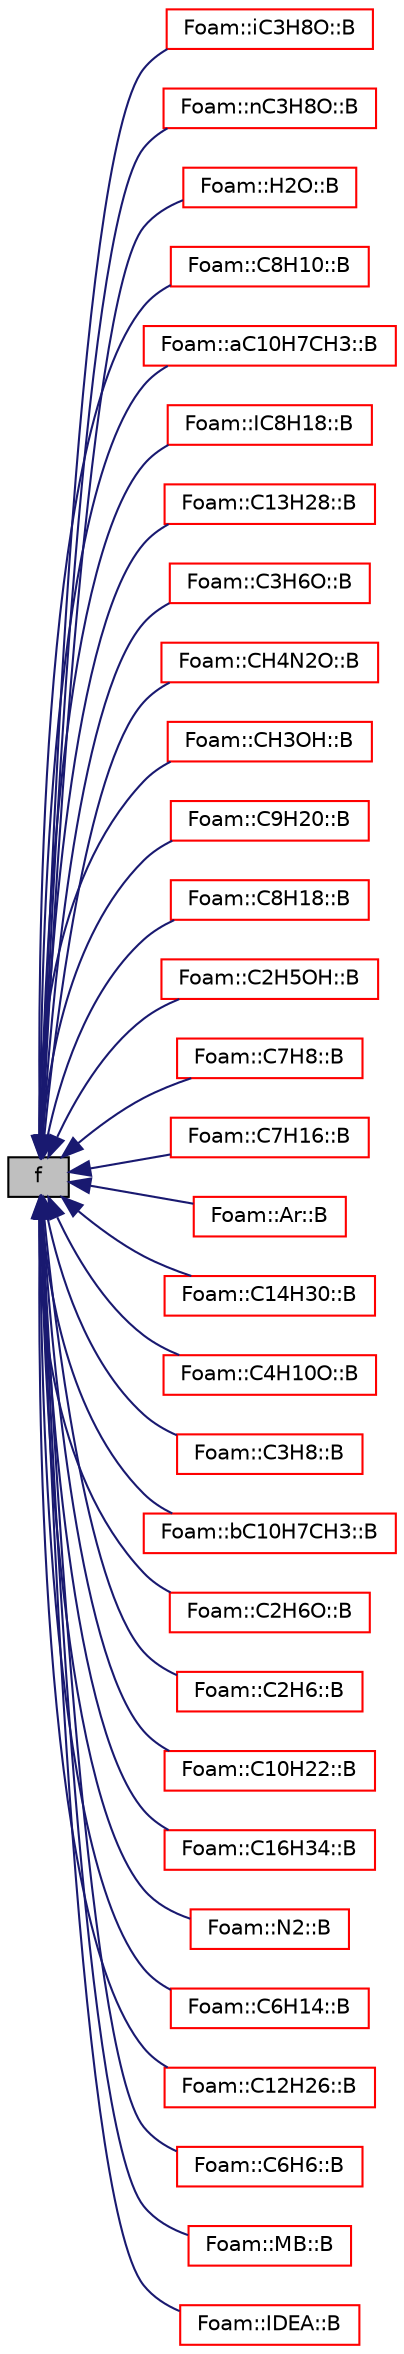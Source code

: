 digraph "f"
{
  bgcolor="transparent";
  edge [fontname="Helvetica",fontsize="10",labelfontname="Helvetica",labelfontsize="10"];
  node [fontname="Helvetica",fontsize="10",shape=record];
  rankdir="LR";
  Node1 [label="f",height=0.2,width=0.4,color="black", fillcolor="grey75", style="filled", fontcolor="black"];
  Node1 -> Node2 [dir="back",color="midnightblue",fontsize="10",style="solid",fontname="Helvetica"];
  Node2 [label="Foam::iC3H8O::B",height=0.2,width=0.4,color="red",URL="$a01041.html#a9537091a91c8022dc180b65dc8ae2b25",tooltip="Second Virial Coefficient [m^3/kg]. "];
  Node1 -> Node3 [dir="back",color="midnightblue",fontsize="10",style="solid",fontname="Helvetica"];
  Node3 [label="Foam::nC3H8O::B",height=0.2,width=0.4,color="red",URL="$a01614.html#a9537091a91c8022dc180b65dc8ae2b25",tooltip="Second Virial Coefficient [m^3/kg]. "];
  Node1 -> Node4 [dir="back",color="midnightblue",fontsize="10",style="solid",fontname="Helvetica"];
  Node4 [label="Foam::H2O::B",height=0.2,width=0.4,color="red",URL="$a00979.html#a9537091a91c8022dc180b65dc8ae2b25",tooltip="Second Virial Coefficient [m^3/kg]. "];
  Node1 -> Node5 [dir="back",color="midnightblue",fontsize="10",style="solid",fontname="Helvetica"];
  Node5 [label="Foam::C8H10::B",height=0.2,width=0.4,color="red",URL="$a00185.html#a9537091a91c8022dc180b65dc8ae2b25",tooltip="Second Virial Coefficient [m^3/kg]. "];
  Node1 -> Node6 [dir="back",color="midnightblue",fontsize="10",style="solid",fontname="Helvetica"];
  Node6 [label="Foam::aC10H7CH3::B",height=0.2,width=0.4,color="red",URL="$a00012.html#a9537091a91c8022dc180b65dc8ae2b25",tooltip="Second Virial Coefficient [m^3/kg]. "];
  Node1 -> Node7 [dir="back",color="midnightblue",fontsize="10",style="solid",fontname="Helvetica"];
  Node7 [label="Foam::IC8H18::B",height=0.2,width=0.4,color="red",URL="$a01042.html#a9537091a91c8022dc180b65dc8ae2b25",tooltip="Second Virial Coefficient [m^3/kg]. "];
  Node1 -> Node8 [dir="back",color="midnightblue",fontsize="10",style="solid",fontname="Helvetica"];
  Node8 [label="Foam::C13H28::B",height=0.2,width=0.4,color="red",URL="$a00172.html#a9537091a91c8022dc180b65dc8ae2b25",tooltip="Second Virial Coefficient [m^3/kg]. "];
  Node1 -> Node9 [dir="back",color="midnightblue",fontsize="10",style="solid",fontname="Helvetica"];
  Node9 [label="Foam::C3H6O::B",height=0.2,width=0.4,color="red",URL="$a00178.html#a9537091a91c8022dc180b65dc8ae2b25",tooltip="Second Virial Coefficient [m^3/kg]. "];
  Node1 -> Node10 [dir="back",color="midnightblue",fontsize="10",style="solid",fontname="Helvetica"];
  Node10 [label="Foam::CH4N2O::B",height=0.2,width=0.4,color="red",URL="$a00260.html#a9537091a91c8022dc180b65dc8ae2b25",tooltip="Second Virial Coefficient [m^3/kg]. "];
  Node1 -> Node11 [dir="back",color="midnightblue",fontsize="10",style="solid",fontname="Helvetica"];
  Node11 [label="Foam::CH3OH::B",height=0.2,width=0.4,color="red",URL="$a00259.html#a9537091a91c8022dc180b65dc8ae2b25",tooltip="Second Virial Coefficient [m^3/kg]. "];
  Node1 -> Node12 [dir="back",color="midnightblue",fontsize="10",style="solid",fontname="Helvetica"];
  Node12 [label="Foam::C9H20::B",height=0.2,width=0.4,color="red",URL="$a00187.html#a9537091a91c8022dc180b65dc8ae2b25",tooltip="Second Virial Coefficient [m^3/kg]. "];
  Node1 -> Node13 [dir="back",color="midnightblue",fontsize="10",style="solid",fontname="Helvetica"];
  Node13 [label="Foam::C8H18::B",height=0.2,width=0.4,color="red",URL="$a00186.html#a9537091a91c8022dc180b65dc8ae2b25",tooltip="Second Virial Coefficient [m^3/kg]. "];
  Node1 -> Node14 [dir="back",color="midnightblue",fontsize="10",style="solid",fontname="Helvetica"];
  Node14 [label="Foam::C2H5OH::B",height=0.2,width=0.4,color="red",URL="$a00175.html#a9537091a91c8022dc180b65dc8ae2b25",tooltip="Second Virial Coefficient [m^3/kg]. "];
  Node1 -> Node15 [dir="back",color="midnightblue",fontsize="10",style="solid",fontname="Helvetica"];
  Node15 [label="Foam::C7H8::B",height=0.2,width=0.4,color="red",URL="$a00184.html#a9537091a91c8022dc180b65dc8ae2b25",tooltip="Second Virial Coefficient [m^3/kg]. "];
  Node1 -> Node16 [dir="back",color="midnightblue",fontsize="10",style="solid",fontname="Helvetica"];
  Node16 [label="Foam::C7H16::B",height=0.2,width=0.4,color="red",URL="$a00183.html#a9537091a91c8022dc180b65dc8ae2b25",tooltip="Second Virial Coefficient [m^3/kg]. "];
  Node1 -> Node17 [dir="back",color="midnightblue",fontsize="10",style="solid",fontname="Helvetica"];
  Node17 [label="Foam::Ar::B",height=0.2,width=0.4,color="red",URL="$a00063.html#a9537091a91c8022dc180b65dc8ae2b25",tooltip="Second Virial Coefficient [m^3/kg]. "];
  Node1 -> Node18 [dir="back",color="midnightblue",fontsize="10",style="solid",fontname="Helvetica"];
  Node18 [label="Foam::C14H30::B",height=0.2,width=0.4,color="red",URL="$a00173.html#a9537091a91c8022dc180b65dc8ae2b25",tooltip="Second Virial Coefficient [m^3/kg]. "];
  Node1 -> Node19 [dir="back",color="midnightblue",fontsize="10",style="solid",fontname="Helvetica"];
  Node19 [label="Foam::C4H10O::B",height=0.2,width=0.4,color="red",URL="$a00180.html#a9537091a91c8022dc180b65dc8ae2b25",tooltip="Second Virial Coefficient [m^3/kg]. "];
  Node1 -> Node20 [dir="back",color="midnightblue",fontsize="10",style="solid",fontname="Helvetica"];
  Node20 [label="Foam::C3H8::B",height=0.2,width=0.4,color="red",URL="$a00179.html#a9537091a91c8022dc180b65dc8ae2b25",tooltip="Second Virial Coefficient [m^3/kg]. "];
  Node1 -> Node21 [dir="back",color="midnightblue",fontsize="10",style="solid",fontname="Helvetica"];
  Node21 [label="Foam::bC10H7CH3::B",height=0.2,width=0.4,color="red",URL="$a00123.html#a9537091a91c8022dc180b65dc8ae2b25",tooltip="Second Virial Coefficient [m^3/kg]. "];
  Node1 -> Node22 [dir="back",color="midnightblue",fontsize="10",style="solid",fontname="Helvetica"];
  Node22 [label="Foam::C2H6O::B",height=0.2,width=0.4,color="red",URL="$a00177.html#a9537091a91c8022dc180b65dc8ae2b25",tooltip="Second Virial Coefficient [m^3/kg]. "];
  Node1 -> Node23 [dir="back",color="midnightblue",fontsize="10",style="solid",fontname="Helvetica"];
  Node23 [label="Foam::C2H6::B",height=0.2,width=0.4,color="red",URL="$a00176.html#a9537091a91c8022dc180b65dc8ae2b25",tooltip="Second Virial Coefficient [m^3/kg]. "];
  Node1 -> Node24 [dir="back",color="midnightblue",fontsize="10",style="solid",fontname="Helvetica"];
  Node24 [label="Foam::C10H22::B",height=0.2,width=0.4,color="red",URL="$a00170.html#a9537091a91c8022dc180b65dc8ae2b25",tooltip="Second Virial Coefficient [m^3/kg]. "];
  Node1 -> Node25 [dir="back",color="midnightblue",fontsize="10",style="solid",fontname="Helvetica"];
  Node25 [label="Foam::C16H34::B",height=0.2,width=0.4,color="red",URL="$a00174.html#a9537091a91c8022dc180b65dc8ae2b25",tooltip="Second Virial Coefficient [m^3/kg]. "];
  Node1 -> Node26 [dir="back",color="midnightblue",fontsize="10",style="solid",fontname="Helvetica"];
  Node26 [label="Foam::N2::B",height=0.2,width=0.4,color="red",URL="$a01607.html#a9537091a91c8022dc180b65dc8ae2b25",tooltip="Second Virial Coefficient [m^3/kg]. "];
  Node1 -> Node27 [dir="back",color="midnightblue",fontsize="10",style="solid",fontname="Helvetica"];
  Node27 [label="Foam::C6H14::B",height=0.2,width=0.4,color="red",URL="$a00181.html#a9537091a91c8022dc180b65dc8ae2b25",tooltip="Second Virial Coefficient [m^3/kg]. "];
  Node1 -> Node28 [dir="back",color="midnightblue",fontsize="10",style="solid",fontname="Helvetica"];
  Node28 [label="Foam::C12H26::B",height=0.2,width=0.4,color="red",URL="$a00171.html#a9537091a91c8022dc180b65dc8ae2b25",tooltip="Second Virial Coefficient [m^3/kg]. "];
  Node1 -> Node29 [dir="back",color="midnightblue",fontsize="10",style="solid",fontname="Helvetica"];
  Node29 [label="Foam::C6H6::B",height=0.2,width=0.4,color="red",URL="$a00182.html#a9537091a91c8022dc180b65dc8ae2b25",tooltip="Second Virial Coefficient [m^3/kg]. "];
  Node1 -> Node30 [dir="back",color="midnightblue",fontsize="10",style="solid",fontname="Helvetica"];
  Node30 [label="Foam::MB::B",height=0.2,width=0.4,color="red",URL="$a01493.html#a9537091a91c8022dc180b65dc8ae2b25",tooltip="Second Virial Coefficient [m^3/kg]. "];
  Node1 -> Node31 [dir="back",color="midnightblue",fontsize="10",style="solid",fontname="Helvetica"];
  Node31 [label="Foam::IDEA::B",height=0.2,width=0.4,color="red",URL="$a01048.html#a9537091a91c8022dc180b65dc8ae2b25",tooltip="Second Virial Coefficient [m^3/kg]. "];
}
